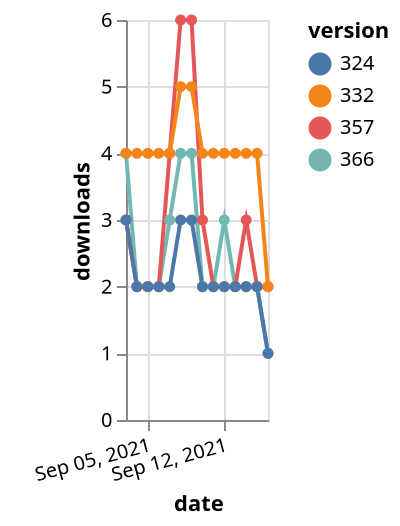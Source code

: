 {"$schema": "https://vega.github.io/schema/vega-lite/v5.json", "description": "A simple bar chart with embedded data.", "data": {"values": [{"date": "2021-09-03", "total": 2566, "delta": 4, "version": "366"}, {"date": "2021-09-04", "total": 2568, "delta": 2, "version": "366"}, {"date": "2021-09-05", "total": 2570, "delta": 2, "version": "366"}, {"date": "2021-09-06", "total": 2572, "delta": 2, "version": "366"}, {"date": "2021-09-07", "total": 2575, "delta": 3, "version": "366"}, {"date": "2021-09-08", "total": 2579, "delta": 4, "version": "366"}, {"date": "2021-09-09", "total": 2583, "delta": 4, "version": "366"}, {"date": "2021-09-10", "total": 2585, "delta": 2, "version": "366"}, {"date": "2021-09-11", "total": 2587, "delta": 2, "version": "366"}, {"date": "2021-09-12", "total": 2590, "delta": 3, "version": "366"}, {"date": "2021-09-13", "total": 2592, "delta": 2, "version": "366"}, {"date": "2021-09-14", "total": 2594, "delta": 2, "version": "366"}, {"date": "2021-09-15", "total": 2596, "delta": 2, "version": "366"}, {"date": "2021-09-16", "total": 2597, "delta": 1, "version": "366"}, {"date": "2021-09-03", "total": 3038, "delta": 3, "version": "357"}, {"date": "2021-09-04", "total": 3040, "delta": 2, "version": "357"}, {"date": "2021-09-05", "total": 3042, "delta": 2, "version": "357"}, {"date": "2021-09-06", "total": 3044, "delta": 2, "version": "357"}, {"date": "2021-09-07", "total": 3048, "delta": 4, "version": "357"}, {"date": "2021-09-08", "total": 3054, "delta": 6, "version": "357"}, {"date": "2021-09-09", "total": 3060, "delta": 6, "version": "357"}, {"date": "2021-09-10", "total": 3063, "delta": 3, "version": "357"}, {"date": "2021-09-11", "total": 3065, "delta": 2, "version": "357"}, {"date": "2021-09-12", "total": 3067, "delta": 2, "version": "357"}, {"date": "2021-09-13", "total": 3069, "delta": 2, "version": "357"}, {"date": "2021-09-14", "total": 3072, "delta": 3, "version": "357"}, {"date": "2021-09-15", "total": 3074, "delta": 2, "version": "357"}, {"date": "2021-09-16", "total": 3076, "delta": 2, "version": "357"}, {"date": "2021-09-03", "total": 4910, "delta": 4, "version": "332"}, {"date": "2021-09-04", "total": 4914, "delta": 4, "version": "332"}, {"date": "2021-09-05", "total": 4918, "delta": 4, "version": "332"}, {"date": "2021-09-06", "total": 4922, "delta": 4, "version": "332"}, {"date": "2021-09-07", "total": 4926, "delta": 4, "version": "332"}, {"date": "2021-09-08", "total": 4931, "delta": 5, "version": "332"}, {"date": "2021-09-09", "total": 4936, "delta": 5, "version": "332"}, {"date": "2021-09-10", "total": 4940, "delta": 4, "version": "332"}, {"date": "2021-09-11", "total": 4944, "delta": 4, "version": "332"}, {"date": "2021-09-12", "total": 4948, "delta": 4, "version": "332"}, {"date": "2021-09-13", "total": 4952, "delta": 4, "version": "332"}, {"date": "2021-09-14", "total": 4956, "delta": 4, "version": "332"}, {"date": "2021-09-15", "total": 4960, "delta": 4, "version": "332"}, {"date": "2021-09-16", "total": 4962, "delta": 2, "version": "332"}, {"date": "2021-09-03", "total": 2628, "delta": 3, "version": "324"}, {"date": "2021-09-04", "total": 2630, "delta": 2, "version": "324"}, {"date": "2021-09-05", "total": 2632, "delta": 2, "version": "324"}, {"date": "2021-09-06", "total": 2634, "delta": 2, "version": "324"}, {"date": "2021-09-07", "total": 2636, "delta": 2, "version": "324"}, {"date": "2021-09-08", "total": 2639, "delta": 3, "version": "324"}, {"date": "2021-09-09", "total": 2642, "delta": 3, "version": "324"}, {"date": "2021-09-10", "total": 2644, "delta": 2, "version": "324"}, {"date": "2021-09-11", "total": 2646, "delta": 2, "version": "324"}, {"date": "2021-09-12", "total": 2648, "delta": 2, "version": "324"}, {"date": "2021-09-13", "total": 2650, "delta": 2, "version": "324"}, {"date": "2021-09-14", "total": 2652, "delta": 2, "version": "324"}, {"date": "2021-09-15", "total": 2654, "delta": 2, "version": "324"}, {"date": "2021-09-16", "total": 2655, "delta": 1, "version": "324"}]}, "width": "container", "mark": {"type": "line", "point": {"filled": true}}, "encoding": {"x": {"field": "date", "type": "temporal", "timeUnit": "yearmonthdate", "title": "date", "axis": {"labelAngle": -15}}, "y": {"field": "delta", "type": "quantitative", "title": "downloads"}, "color": {"field": "version", "type": "nominal"}, "tooltip": {"field": "delta"}}}